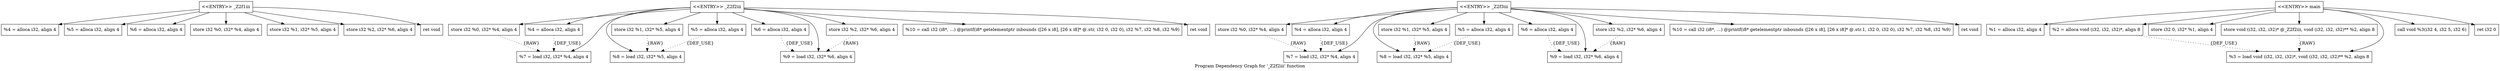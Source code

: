 digraph "Program Dependency Graph for '_Z2f2iii' function" {
	label="Program Dependency Graph for '_Z2f2iii' function";

	Node0x130b550 [shape=record,label="{\<\<ENTRY\>\> _Z2f1iii}"];
	Node0x130b550 -> Node0x130b5c0;
	Node0x130b550 -> Node0x130b630;
	Node0x130b550 -> Node0x130b700;
	Node0x130b550 -> Node0x130b6d0;
	Node0x130b550 -> Node0x130b6a0;
	Node0x130b550 -> Node0x130d240;
	Node0x130b550 -> Node0x130d2b0;
	Node0x130b5c0 [shape=record,label="{  %4 = alloca i32, align 4}"];
	Node0x130b630 [shape=record,label="{  %5 = alloca i32, align 4}"];
	Node0x130b700 [shape=record,label="{  %6 = alloca i32, align 4}"];
	Node0x130b6d0 [shape=record,label="{  store i32 %0, i32* %4, align 4}"];
	Node0x130b6a0 [shape=record,label="{  store i32 %1, i32* %5, align 4}"];
	Node0x130d240 [shape=record,label="{  store i32 %2, i32* %6, align 4}"];
	Node0x130d2b0 [shape=record,label="{  ret void}"];
	Node0x130f050 [shape=record,label="{  %4 = alloca i32, align 4}"];
	Node0x130f050 -> Node0x130f110[style=dotted,label = "{DEF_USE}" ];
	Node0x130f110 [shape=record,label="{  %7 = load i32, i32* %4, align 4}"];
	Node0x130f1f0 [shape=record,label="{  %5 = alloca i32, align 4}"];
	Node0x130f1f0 -> Node0x130f260[style=dotted,label = "{DEF_USE}" ];
	Node0x130f260 [shape=record,label="{  %8 = load i32, i32* %5, align 4}"];
	Node0x130f2d0 [shape=record,label="{  %6 = alloca i32, align 4}"];
	Node0x130f2d0 -> Node0x130f340[style=dotted,label = "{DEF_USE}" ];
	Node0x130f340 [shape=record,label="{  %9 = load i32, i32* %6, align 4}"];
	Node0x130f3d0 [shape=record,label="{  store i32 %0, i32* %4, align 4}"];
	Node0x130f3d0 -> Node0x130f110[style=dotted,label = "{RAW} "];
	Node0x130f870 [shape=record,label="{  store i32 %1, i32* %5, align 4}"];
	Node0x130f870 -> Node0x130f260[style=dotted,label = "{RAW} "];
	Node0x130f900 [shape=record,label="{  store i32 %2, i32* %6, align 4}"];
	Node0x130f900 -> Node0x130f340[style=dotted,label = "{RAW} "];
	Node0x130f0a0 [shape=record,label="{\<\<ENTRY\>\> _Z2f2iii}"];
	Node0x130f0a0 -> Node0x130f050;
	Node0x130f0a0 -> Node0x130f1f0;
	Node0x130f0a0 -> Node0x130f2d0;
	Node0x130f0a0 -> Node0x130f3d0;
	Node0x130f0a0 -> Node0x130f870;
	Node0x130f0a0 -> Node0x130f900;
	Node0x130f0a0 -> Node0x130f110;
	Node0x130f0a0 -> Node0x130f260;
	Node0x130f0a0 -> Node0x130f340;
	Node0x130f0a0 -> Node0x130faa0;
	Node0x130f0a0 -> Node0x130fb10;
	Node0x130faa0 [shape=record,label="{  %10 = call i32 (i8*, ...) @printf(i8* getelementptr inbounds ([26 x i8], [26 x i8]* @.str, i32 0, i32 0), i32 %7, i32 %8, i32 %9)}"];
	Node0x130fb10 [shape=record,label="{  ret void}"];
	Node0x1311720 [shape=record,label="{  %4 = alloca i32, align 4}"];
	Node0x1311720 -> Node0x1311790[style=dotted,label = "{DEF_USE}" ];
	Node0x1311790 [shape=record,label="{  %7 = load i32, i32* %4, align 4}"];
	Node0x1311800 [shape=record,label="{  %5 = alloca i32, align 4}"];
	Node0x1311800 -> Node0x1311870[style=dotted,label = "{DEF_USE}" ];
	Node0x1311870 [shape=record,label="{  %8 = load i32, i32* %5, align 4}"];
	Node0x13118e0 [shape=record,label="{  %6 = alloca i32, align 4}"];
	Node0x13118e0 -> Node0x1311950[style=dotted,label = "{DEF_USE}" ];
	Node0x1311950 [shape=record,label="{  %9 = load i32, i32* %6, align 4}"];
	Node0x13119e0 [shape=record,label="{  store i32 %0, i32* %4, align 4}"];
	Node0x13119e0 -> Node0x1311790[style=dotted,label = "{RAW} "];
	Node0x1311130 [shape=record,label="{  store i32 %1, i32* %5, align 4}"];
	Node0x1311130 -> Node0x1311870[style=dotted,label = "{RAW} "];
	Node0x13111c0 [shape=record,label="{  store i32 %2, i32* %6, align 4}"];
	Node0x13111c0 -> Node0x1311950[style=dotted,label = "{RAW} "];
	Node0x1311250 [shape=record,label="{\<\<ENTRY\>\> _Z2f3iii}"];
	Node0x1311250 -> Node0x1311720;
	Node0x1311250 -> Node0x1311800;
	Node0x1311250 -> Node0x13118e0;
	Node0x1311250 -> Node0x13119e0;
	Node0x1311250 -> Node0x1311130;
	Node0x1311250 -> Node0x13111c0;
	Node0x1311250 -> Node0x1311790;
	Node0x1311250 -> Node0x1311870;
	Node0x1311250 -> Node0x1311950;
	Node0x1311250 -> Node0x13112e0;
	Node0x1311250 -> Node0x1311500;
	Node0x13112e0 [shape=record,label="{  %10 = call i32 (i8*, ...) @printf(i8* getelementptr inbounds ([26 x i8], [26 x i8]* @.str.1, i32 0, i32 0), i32 %7, i32 %8, i32 %9)}"];
	Node0x1311500 [shape=record,label="{  ret void}"];
	Node0x1311690 [shape=record,label="{\<\<ENTRY\>\> main}"];
	Node0x1311690 -> Node0x13139f0;
	Node0x1311690 -> Node0x130f9b0;
	Node0x1311690 -> Node0x130fa50;
	Node0x1311690 -> Node0x130fa20;
	Node0x1311690 -> Node0x1313030;
	Node0x1311690 -> Node0x1313130;
	Node0x1311690 -> Node0x13131a0;
	Node0x13139f0 [shape=record,label="{  %1 = alloca i32, align 4}"];
	Node0x130f9b0 [shape=record,label="{  %2 = alloca void (i32, i32, i32)*, align 8}"];
	Node0x130f9b0 -> Node0x1313030[style=dotted,label = "{DEF_USE}" ];
	Node0x130fa50 [shape=record,label="{  store i32 0, i32* %1, align 4}"];
	Node0x130fa20 [shape=record,label="{  store void (i32, i32, i32)* @_Z2f2iii, void (i32, i32, i32)** %2, align 8}"];
	Node0x130fa20 -> Node0x1313030[style=dotted,label = "{RAW} "];
	Node0x1313030 [shape=record,label="{  %3 = load void (i32, i32, i32)*, void (i32, i32, i32)** %2, align 8}"];
	Node0x1313130 [shape=record,label="{  call void %3(i32 4, i32 5, i32 6)}"];
	Node0x13131a0 [shape=record,label="{  ret i32 0}"];
}

